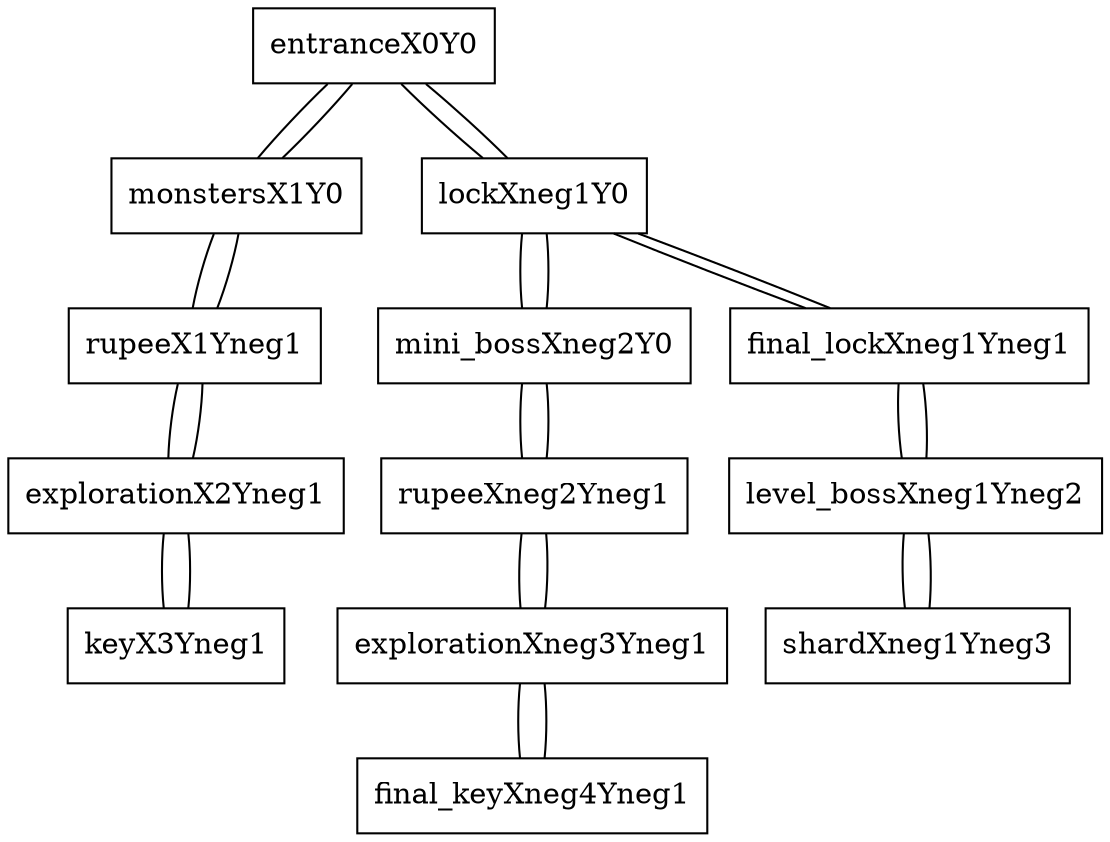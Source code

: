 graph space {

node [shape="box"]; entranceX0Y0 [pad="1.5,0.0" pos="0,0!"]; monstersX1Y0 [pad="1.5,0.0" pos="1,0!"]; rupeeX1Yneg1 [pad="1.5,0.0" pos="1,-1!"]; explorationX2Yneg1 [pad="1.5,0.0" pos="2,-1!"]; keyX3Yneg1 [pad="1.5,0.0" pos="3,-1!"]; lockXneg1Y0 [pad="1.5,0.0" pos="-1,0!"]; mini_bossXneg2Y0 [pad="1.5,0.0" pos="-2,0!"]; rupeeXneg2Yneg1 [pad="1.5,0.0" pos="-2,-1!"]; explorationXneg3Yneg1 [pad="1.5,0.0" pos="-3,-1!"]; final_keyXneg4Yneg1 [pad="1.5,0.0" pos="-4,-1!"]; final_lockXneg1Yneg1 [pad="1.5,0.0" pos="-1,-1!"]; level_bossXneg1Yneg2 [pad="1.5,0.0" pos="-1,-2!"]; shardXneg1Yneg3 [pad="1.5,0.0" pos="-1,-3!"]; 
entranceX0Y0 -- lockXneg1Y0;
entranceX0Y0 -- monstersX1Y0;
monstersX1Y0 -- entranceX0Y0;
monstersX1Y0 -- rupeeX1Yneg1;
rupeeX1Yneg1 -- explorationX2Yneg1;
rupeeX1Yneg1 -- monstersX1Y0;
explorationX2Yneg1 -- rupeeX1Yneg1;
explorationX2Yneg1 -- keyX3Yneg1;
keyX3Yneg1 -- explorationX2Yneg1;
lockXneg1Y0 -- mini_bossXneg2Y0;
lockXneg1Y0 -- entranceX0Y0;
lockXneg1Y0 -- final_lockXneg1Yneg1;
mini_bossXneg2Y0 -- rupeeXneg2Yneg1;
mini_bossXneg2Y0 -- lockXneg1Y0;
rupeeXneg2Yneg1 -- explorationXneg3Yneg1;
rupeeXneg2Yneg1 -- mini_bossXneg2Y0;
explorationXneg3Yneg1 -- final_keyXneg4Yneg1;
explorationXneg3Yneg1 -- rupeeXneg2Yneg1;
final_keyXneg4Yneg1 -- explorationXneg3Yneg1;
final_lockXneg1Yneg1 -- lockXneg1Y0;
final_lockXneg1Yneg1 -- level_bossXneg1Yneg2;
level_bossXneg1Yneg2 -- final_lockXneg1Yneg1;
level_bossXneg1Yneg2 -- shardXneg1Yneg3;
shardXneg1Yneg3 -- level_bossXneg1Yneg2;
}